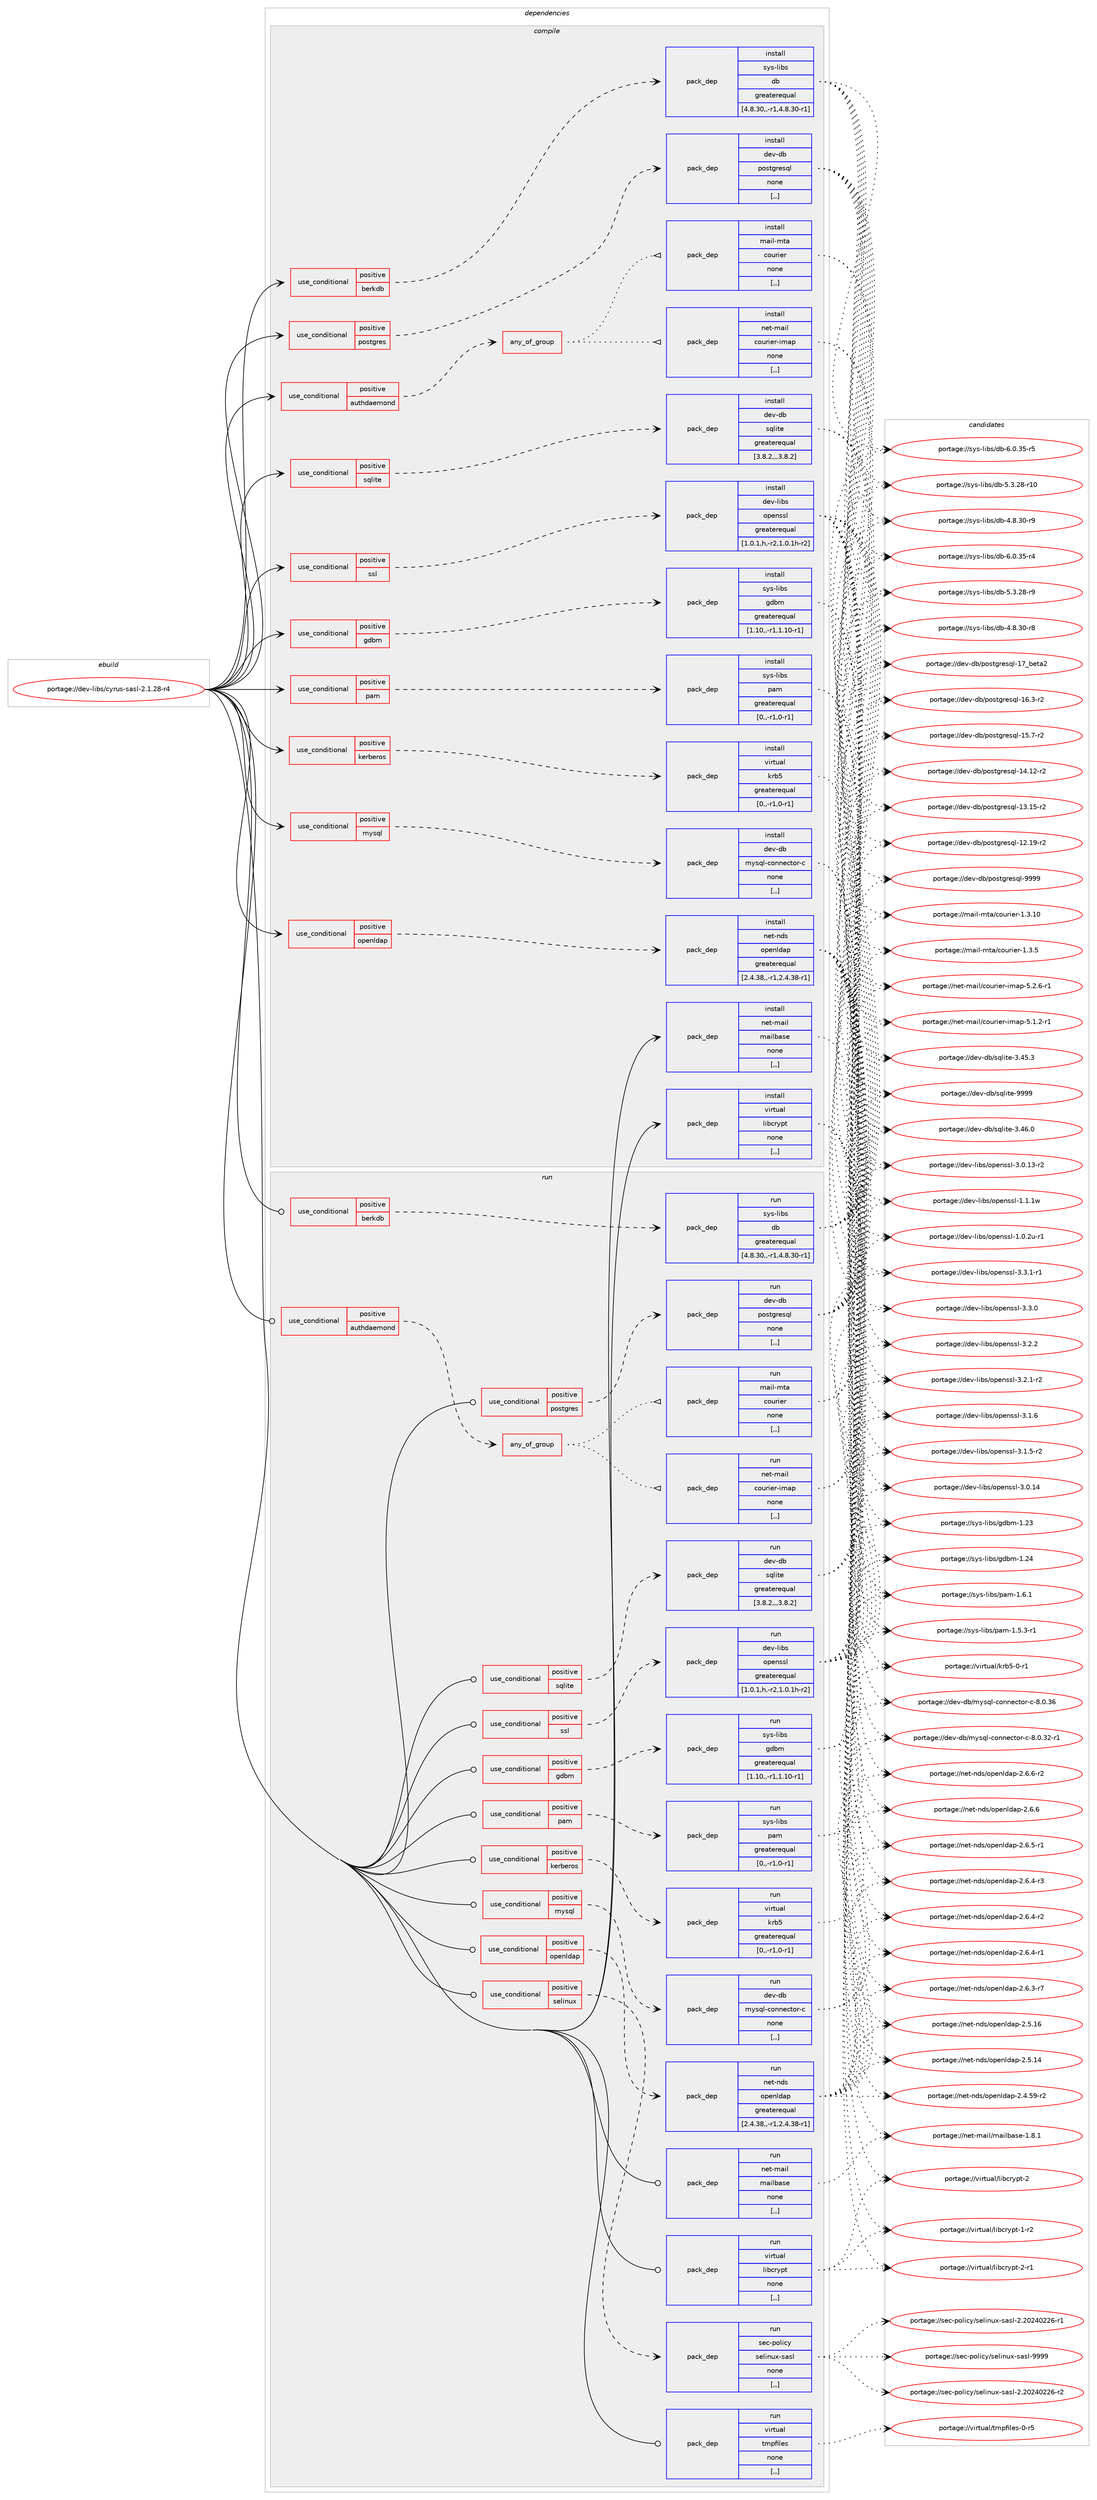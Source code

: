 digraph prolog {

# *************
# Graph options
# *************

newrank=true;
concentrate=true;
compound=true;
graph [rankdir=LR,fontname=Helvetica,fontsize=10,ranksep=1.5];#, ranksep=2.5, nodesep=0.2];
edge  [arrowhead=vee];
node  [fontname=Helvetica,fontsize=10];

# **********
# The ebuild
# **********

subgraph cluster_leftcol {
color=gray;
label=<<i>ebuild</i>>;
id [label="portage://dev-libs/cyrus-sasl-2.1.28-r4", color=red, width=4, href="../dev-libs/cyrus-sasl-2.1.28-r4.svg"];
}

# ****************
# The dependencies
# ****************

subgraph cluster_midcol {
color=gray;
label=<<i>dependencies</i>>;
subgraph cluster_compile {
fillcolor="#eeeeee";
style=filled;
label=<<i>compile</i>>;
subgraph cond26109 {
dependency107531 [label=<<TABLE BORDER="0" CELLBORDER="1" CELLSPACING="0" CELLPADDING="4"><TR><TD ROWSPAN="3" CELLPADDING="10">use_conditional</TD></TR><TR><TD>positive</TD></TR><TR><TD>authdaemond</TD></TR></TABLE>>, shape=none, color=red];
subgraph any1016 {
dependency107532 [label=<<TABLE BORDER="0" CELLBORDER="1" CELLSPACING="0" CELLPADDING="4"><TR><TD CELLPADDING="10">any_of_group</TD></TR></TABLE>>, shape=none, color=red];subgraph pack80256 {
dependency107533 [label=<<TABLE BORDER="0" CELLBORDER="1" CELLSPACING="0" CELLPADDING="4" WIDTH="220"><TR><TD ROWSPAN="6" CELLPADDING="30">pack_dep</TD></TR><TR><TD WIDTH="110">install</TD></TR><TR><TD>net-mail</TD></TR><TR><TD>courier-imap</TD></TR><TR><TD>none</TD></TR><TR><TD>[,,]</TD></TR></TABLE>>, shape=none, color=blue];
}
dependency107532:e -> dependency107533:w [weight=20,style="dotted",arrowhead="oinv"];
subgraph pack80257 {
dependency107534 [label=<<TABLE BORDER="0" CELLBORDER="1" CELLSPACING="0" CELLPADDING="4" WIDTH="220"><TR><TD ROWSPAN="6" CELLPADDING="30">pack_dep</TD></TR><TR><TD WIDTH="110">install</TD></TR><TR><TD>mail-mta</TD></TR><TR><TD>courier</TD></TR><TR><TD>none</TD></TR><TR><TD>[,,]</TD></TR></TABLE>>, shape=none, color=blue];
}
dependency107532:e -> dependency107534:w [weight=20,style="dotted",arrowhead="oinv"];
}
dependency107531:e -> dependency107532:w [weight=20,style="dashed",arrowhead="vee"];
}
id:e -> dependency107531:w [weight=20,style="solid",arrowhead="vee"];
subgraph cond26110 {
dependency107535 [label=<<TABLE BORDER="0" CELLBORDER="1" CELLSPACING="0" CELLPADDING="4"><TR><TD ROWSPAN="3" CELLPADDING="10">use_conditional</TD></TR><TR><TD>positive</TD></TR><TR><TD>berkdb</TD></TR></TABLE>>, shape=none, color=red];
subgraph pack80258 {
dependency107536 [label=<<TABLE BORDER="0" CELLBORDER="1" CELLSPACING="0" CELLPADDING="4" WIDTH="220"><TR><TD ROWSPAN="6" CELLPADDING="30">pack_dep</TD></TR><TR><TD WIDTH="110">install</TD></TR><TR><TD>sys-libs</TD></TR><TR><TD>db</TD></TR><TR><TD>greaterequal</TD></TR><TR><TD>[4.8.30,,-r1,4.8.30-r1]</TD></TR></TABLE>>, shape=none, color=blue];
}
dependency107535:e -> dependency107536:w [weight=20,style="dashed",arrowhead="vee"];
}
id:e -> dependency107535:w [weight=20,style="solid",arrowhead="vee"];
subgraph cond26111 {
dependency107537 [label=<<TABLE BORDER="0" CELLBORDER="1" CELLSPACING="0" CELLPADDING="4"><TR><TD ROWSPAN="3" CELLPADDING="10">use_conditional</TD></TR><TR><TD>positive</TD></TR><TR><TD>gdbm</TD></TR></TABLE>>, shape=none, color=red];
subgraph pack80259 {
dependency107538 [label=<<TABLE BORDER="0" CELLBORDER="1" CELLSPACING="0" CELLPADDING="4" WIDTH="220"><TR><TD ROWSPAN="6" CELLPADDING="30">pack_dep</TD></TR><TR><TD WIDTH="110">install</TD></TR><TR><TD>sys-libs</TD></TR><TR><TD>gdbm</TD></TR><TR><TD>greaterequal</TD></TR><TR><TD>[1.10,,-r1,1.10-r1]</TD></TR></TABLE>>, shape=none, color=blue];
}
dependency107537:e -> dependency107538:w [weight=20,style="dashed",arrowhead="vee"];
}
id:e -> dependency107537:w [weight=20,style="solid",arrowhead="vee"];
subgraph cond26112 {
dependency107539 [label=<<TABLE BORDER="0" CELLBORDER="1" CELLSPACING="0" CELLPADDING="4"><TR><TD ROWSPAN="3" CELLPADDING="10">use_conditional</TD></TR><TR><TD>positive</TD></TR><TR><TD>kerberos</TD></TR></TABLE>>, shape=none, color=red];
subgraph pack80260 {
dependency107540 [label=<<TABLE BORDER="0" CELLBORDER="1" CELLSPACING="0" CELLPADDING="4" WIDTH="220"><TR><TD ROWSPAN="6" CELLPADDING="30">pack_dep</TD></TR><TR><TD WIDTH="110">install</TD></TR><TR><TD>virtual</TD></TR><TR><TD>krb5</TD></TR><TR><TD>greaterequal</TD></TR><TR><TD>[0,,-r1,0-r1]</TD></TR></TABLE>>, shape=none, color=blue];
}
dependency107539:e -> dependency107540:w [weight=20,style="dashed",arrowhead="vee"];
}
id:e -> dependency107539:w [weight=20,style="solid",arrowhead="vee"];
subgraph cond26113 {
dependency107541 [label=<<TABLE BORDER="0" CELLBORDER="1" CELLSPACING="0" CELLPADDING="4"><TR><TD ROWSPAN="3" CELLPADDING="10">use_conditional</TD></TR><TR><TD>positive</TD></TR><TR><TD>mysql</TD></TR></TABLE>>, shape=none, color=red];
subgraph pack80261 {
dependency107542 [label=<<TABLE BORDER="0" CELLBORDER="1" CELLSPACING="0" CELLPADDING="4" WIDTH="220"><TR><TD ROWSPAN="6" CELLPADDING="30">pack_dep</TD></TR><TR><TD WIDTH="110">install</TD></TR><TR><TD>dev-db</TD></TR><TR><TD>mysql-connector-c</TD></TR><TR><TD>none</TD></TR><TR><TD>[,,]</TD></TR></TABLE>>, shape=none, color=blue];
}
dependency107541:e -> dependency107542:w [weight=20,style="dashed",arrowhead="vee"];
}
id:e -> dependency107541:w [weight=20,style="solid",arrowhead="vee"];
subgraph cond26114 {
dependency107543 [label=<<TABLE BORDER="0" CELLBORDER="1" CELLSPACING="0" CELLPADDING="4"><TR><TD ROWSPAN="3" CELLPADDING="10">use_conditional</TD></TR><TR><TD>positive</TD></TR><TR><TD>openldap</TD></TR></TABLE>>, shape=none, color=red];
subgraph pack80262 {
dependency107544 [label=<<TABLE BORDER="0" CELLBORDER="1" CELLSPACING="0" CELLPADDING="4" WIDTH="220"><TR><TD ROWSPAN="6" CELLPADDING="30">pack_dep</TD></TR><TR><TD WIDTH="110">install</TD></TR><TR><TD>net-nds</TD></TR><TR><TD>openldap</TD></TR><TR><TD>greaterequal</TD></TR><TR><TD>[2.4.38,,-r1,2.4.38-r1]</TD></TR></TABLE>>, shape=none, color=blue];
}
dependency107543:e -> dependency107544:w [weight=20,style="dashed",arrowhead="vee"];
}
id:e -> dependency107543:w [weight=20,style="solid",arrowhead="vee"];
subgraph cond26115 {
dependency107545 [label=<<TABLE BORDER="0" CELLBORDER="1" CELLSPACING="0" CELLPADDING="4"><TR><TD ROWSPAN="3" CELLPADDING="10">use_conditional</TD></TR><TR><TD>positive</TD></TR><TR><TD>pam</TD></TR></TABLE>>, shape=none, color=red];
subgraph pack80263 {
dependency107546 [label=<<TABLE BORDER="0" CELLBORDER="1" CELLSPACING="0" CELLPADDING="4" WIDTH="220"><TR><TD ROWSPAN="6" CELLPADDING="30">pack_dep</TD></TR><TR><TD WIDTH="110">install</TD></TR><TR><TD>sys-libs</TD></TR><TR><TD>pam</TD></TR><TR><TD>greaterequal</TD></TR><TR><TD>[0,,-r1,0-r1]</TD></TR></TABLE>>, shape=none, color=blue];
}
dependency107545:e -> dependency107546:w [weight=20,style="dashed",arrowhead="vee"];
}
id:e -> dependency107545:w [weight=20,style="solid",arrowhead="vee"];
subgraph cond26116 {
dependency107547 [label=<<TABLE BORDER="0" CELLBORDER="1" CELLSPACING="0" CELLPADDING="4"><TR><TD ROWSPAN="3" CELLPADDING="10">use_conditional</TD></TR><TR><TD>positive</TD></TR><TR><TD>postgres</TD></TR></TABLE>>, shape=none, color=red];
subgraph pack80264 {
dependency107548 [label=<<TABLE BORDER="0" CELLBORDER="1" CELLSPACING="0" CELLPADDING="4" WIDTH="220"><TR><TD ROWSPAN="6" CELLPADDING="30">pack_dep</TD></TR><TR><TD WIDTH="110">install</TD></TR><TR><TD>dev-db</TD></TR><TR><TD>postgresql</TD></TR><TR><TD>none</TD></TR><TR><TD>[,,]</TD></TR></TABLE>>, shape=none, color=blue];
}
dependency107547:e -> dependency107548:w [weight=20,style="dashed",arrowhead="vee"];
}
id:e -> dependency107547:w [weight=20,style="solid",arrowhead="vee"];
subgraph cond26117 {
dependency107549 [label=<<TABLE BORDER="0" CELLBORDER="1" CELLSPACING="0" CELLPADDING="4"><TR><TD ROWSPAN="3" CELLPADDING="10">use_conditional</TD></TR><TR><TD>positive</TD></TR><TR><TD>sqlite</TD></TR></TABLE>>, shape=none, color=red];
subgraph pack80265 {
dependency107550 [label=<<TABLE BORDER="0" CELLBORDER="1" CELLSPACING="0" CELLPADDING="4" WIDTH="220"><TR><TD ROWSPAN="6" CELLPADDING="30">pack_dep</TD></TR><TR><TD WIDTH="110">install</TD></TR><TR><TD>dev-db</TD></TR><TR><TD>sqlite</TD></TR><TR><TD>greaterequal</TD></TR><TR><TD>[3.8.2,,,3.8.2]</TD></TR></TABLE>>, shape=none, color=blue];
}
dependency107549:e -> dependency107550:w [weight=20,style="dashed",arrowhead="vee"];
}
id:e -> dependency107549:w [weight=20,style="solid",arrowhead="vee"];
subgraph cond26118 {
dependency107551 [label=<<TABLE BORDER="0" CELLBORDER="1" CELLSPACING="0" CELLPADDING="4"><TR><TD ROWSPAN="3" CELLPADDING="10">use_conditional</TD></TR><TR><TD>positive</TD></TR><TR><TD>ssl</TD></TR></TABLE>>, shape=none, color=red];
subgraph pack80266 {
dependency107552 [label=<<TABLE BORDER="0" CELLBORDER="1" CELLSPACING="0" CELLPADDING="4" WIDTH="220"><TR><TD ROWSPAN="6" CELLPADDING="30">pack_dep</TD></TR><TR><TD WIDTH="110">install</TD></TR><TR><TD>dev-libs</TD></TR><TR><TD>openssl</TD></TR><TR><TD>greaterequal</TD></TR><TR><TD>[1.0.1,h,-r2,1.0.1h-r2]</TD></TR></TABLE>>, shape=none, color=blue];
}
dependency107551:e -> dependency107552:w [weight=20,style="dashed",arrowhead="vee"];
}
id:e -> dependency107551:w [weight=20,style="solid",arrowhead="vee"];
subgraph pack80267 {
dependency107553 [label=<<TABLE BORDER="0" CELLBORDER="1" CELLSPACING="0" CELLPADDING="4" WIDTH="220"><TR><TD ROWSPAN="6" CELLPADDING="30">pack_dep</TD></TR><TR><TD WIDTH="110">install</TD></TR><TR><TD>net-mail</TD></TR><TR><TD>mailbase</TD></TR><TR><TD>none</TD></TR><TR><TD>[,,]</TD></TR></TABLE>>, shape=none, color=blue];
}
id:e -> dependency107553:w [weight=20,style="solid",arrowhead="vee"];
subgraph pack80268 {
dependency107554 [label=<<TABLE BORDER="0" CELLBORDER="1" CELLSPACING="0" CELLPADDING="4" WIDTH="220"><TR><TD ROWSPAN="6" CELLPADDING="30">pack_dep</TD></TR><TR><TD WIDTH="110">install</TD></TR><TR><TD>virtual</TD></TR><TR><TD>libcrypt</TD></TR><TR><TD>none</TD></TR><TR><TD>[,,]</TD></TR></TABLE>>, shape=none, color=blue];
}
id:e -> dependency107554:w [weight=20,style="solid",arrowhead="vee"];
}
subgraph cluster_compileandrun {
fillcolor="#eeeeee";
style=filled;
label=<<i>compile and run</i>>;
}
subgraph cluster_run {
fillcolor="#eeeeee";
style=filled;
label=<<i>run</i>>;
subgraph cond26119 {
dependency107555 [label=<<TABLE BORDER="0" CELLBORDER="1" CELLSPACING="0" CELLPADDING="4"><TR><TD ROWSPAN="3" CELLPADDING="10">use_conditional</TD></TR><TR><TD>positive</TD></TR><TR><TD>authdaemond</TD></TR></TABLE>>, shape=none, color=red];
subgraph any1017 {
dependency107556 [label=<<TABLE BORDER="0" CELLBORDER="1" CELLSPACING="0" CELLPADDING="4"><TR><TD CELLPADDING="10">any_of_group</TD></TR></TABLE>>, shape=none, color=red];subgraph pack80269 {
dependency107557 [label=<<TABLE BORDER="0" CELLBORDER="1" CELLSPACING="0" CELLPADDING="4" WIDTH="220"><TR><TD ROWSPAN="6" CELLPADDING="30">pack_dep</TD></TR><TR><TD WIDTH="110">run</TD></TR><TR><TD>net-mail</TD></TR><TR><TD>courier-imap</TD></TR><TR><TD>none</TD></TR><TR><TD>[,,]</TD></TR></TABLE>>, shape=none, color=blue];
}
dependency107556:e -> dependency107557:w [weight=20,style="dotted",arrowhead="oinv"];
subgraph pack80270 {
dependency107558 [label=<<TABLE BORDER="0" CELLBORDER="1" CELLSPACING="0" CELLPADDING="4" WIDTH="220"><TR><TD ROWSPAN="6" CELLPADDING="30">pack_dep</TD></TR><TR><TD WIDTH="110">run</TD></TR><TR><TD>mail-mta</TD></TR><TR><TD>courier</TD></TR><TR><TD>none</TD></TR><TR><TD>[,,]</TD></TR></TABLE>>, shape=none, color=blue];
}
dependency107556:e -> dependency107558:w [weight=20,style="dotted",arrowhead="oinv"];
}
dependency107555:e -> dependency107556:w [weight=20,style="dashed",arrowhead="vee"];
}
id:e -> dependency107555:w [weight=20,style="solid",arrowhead="odot"];
subgraph cond26120 {
dependency107559 [label=<<TABLE BORDER="0" CELLBORDER="1" CELLSPACING="0" CELLPADDING="4"><TR><TD ROWSPAN="3" CELLPADDING="10">use_conditional</TD></TR><TR><TD>positive</TD></TR><TR><TD>berkdb</TD></TR></TABLE>>, shape=none, color=red];
subgraph pack80271 {
dependency107560 [label=<<TABLE BORDER="0" CELLBORDER="1" CELLSPACING="0" CELLPADDING="4" WIDTH="220"><TR><TD ROWSPAN="6" CELLPADDING="30">pack_dep</TD></TR><TR><TD WIDTH="110">run</TD></TR><TR><TD>sys-libs</TD></TR><TR><TD>db</TD></TR><TR><TD>greaterequal</TD></TR><TR><TD>[4.8.30,,-r1,4.8.30-r1]</TD></TR></TABLE>>, shape=none, color=blue];
}
dependency107559:e -> dependency107560:w [weight=20,style="dashed",arrowhead="vee"];
}
id:e -> dependency107559:w [weight=20,style="solid",arrowhead="odot"];
subgraph cond26121 {
dependency107561 [label=<<TABLE BORDER="0" CELLBORDER="1" CELLSPACING="0" CELLPADDING="4"><TR><TD ROWSPAN="3" CELLPADDING="10">use_conditional</TD></TR><TR><TD>positive</TD></TR><TR><TD>gdbm</TD></TR></TABLE>>, shape=none, color=red];
subgraph pack80272 {
dependency107562 [label=<<TABLE BORDER="0" CELLBORDER="1" CELLSPACING="0" CELLPADDING="4" WIDTH="220"><TR><TD ROWSPAN="6" CELLPADDING="30">pack_dep</TD></TR><TR><TD WIDTH="110">run</TD></TR><TR><TD>sys-libs</TD></TR><TR><TD>gdbm</TD></TR><TR><TD>greaterequal</TD></TR><TR><TD>[1.10,,-r1,1.10-r1]</TD></TR></TABLE>>, shape=none, color=blue];
}
dependency107561:e -> dependency107562:w [weight=20,style="dashed",arrowhead="vee"];
}
id:e -> dependency107561:w [weight=20,style="solid",arrowhead="odot"];
subgraph cond26122 {
dependency107563 [label=<<TABLE BORDER="0" CELLBORDER="1" CELLSPACING="0" CELLPADDING="4"><TR><TD ROWSPAN="3" CELLPADDING="10">use_conditional</TD></TR><TR><TD>positive</TD></TR><TR><TD>kerberos</TD></TR></TABLE>>, shape=none, color=red];
subgraph pack80273 {
dependency107564 [label=<<TABLE BORDER="0" CELLBORDER="1" CELLSPACING="0" CELLPADDING="4" WIDTH="220"><TR><TD ROWSPAN="6" CELLPADDING="30">pack_dep</TD></TR><TR><TD WIDTH="110">run</TD></TR><TR><TD>virtual</TD></TR><TR><TD>krb5</TD></TR><TR><TD>greaterequal</TD></TR><TR><TD>[0,,-r1,0-r1]</TD></TR></TABLE>>, shape=none, color=blue];
}
dependency107563:e -> dependency107564:w [weight=20,style="dashed",arrowhead="vee"];
}
id:e -> dependency107563:w [weight=20,style="solid",arrowhead="odot"];
subgraph cond26123 {
dependency107565 [label=<<TABLE BORDER="0" CELLBORDER="1" CELLSPACING="0" CELLPADDING="4"><TR><TD ROWSPAN="3" CELLPADDING="10">use_conditional</TD></TR><TR><TD>positive</TD></TR><TR><TD>mysql</TD></TR></TABLE>>, shape=none, color=red];
subgraph pack80274 {
dependency107566 [label=<<TABLE BORDER="0" CELLBORDER="1" CELLSPACING="0" CELLPADDING="4" WIDTH="220"><TR><TD ROWSPAN="6" CELLPADDING="30">pack_dep</TD></TR><TR><TD WIDTH="110">run</TD></TR><TR><TD>dev-db</TD></TR><TR><TD>mysql-connector-c</TD></TR><TR><TD>none</TD></TR><TR><TD>[,,]</TD></TR></TABLE>>, shape=none, color=blue];
}
dependency107565:e -> dependency107566:w [weight=20,style="dashed",arrowhead="vee"];
}
id:e -> dependency107565:w [weight=20,style="solid",arrowhead="odot"];
subgraph cond26124 {
dependency107567 [label=<<TABLE BORDER="0" CELLBORDER="1" CELLSPACING="0" CELLPADDING="4"><TR><TD ROWSPAN="3" CELLPADDING="10">use_conditional</TD></TR><TR><TD>positive</TD></TR><TR><TD>openldap</TD></TR></TABLE>>, shape=none, color=red];
subgraph pack80275 {
dependency107568 [label=<<TABLE BORDER="0" CELLBORDER="1" CELLSPACING="0" CELLPADDING="4" WIDTH="220"><TR><TD ROWSPAN="6" CELLPADDING="30">pack_dep</TD></TR><TR><TD WIDTH="110">run</TD></TR><TR><TD>net-nds</TD></TR><TR><TD>openldap</TD></TR><TR><TD>greaterequal</TD></TR><TR><TD>[2.4.38,,-r1,2.4.38-r1]</TD></TR></TABLE>>, shape=none, color=blue];
}
dependency107567:e -> dependency107568:w [weight=20,style="dashed",arrowhead="vee"];
}
id:e -> dependency107567:w [weight=20,style="solid",arrowhead="odot"];
subgraph cond26125 {
dependency107569 [label=<<TABLE BORDER="0" CELLBORDER="1" CELLSPACING="0" CELLPADDING="4"><TR><TD ROWSPAN="3" CELLPADDING="10">use_conditional</TD></TR><TR><TD>positive</TD></TR><TR><TD>pam</TD></TR></TABLE>>, shape=none, color=red];
subgraph pack80276 {
dependency107570 [label=<<TABLE BORDER="0" CELLBORDER="1" CELLSPACING="0" CELLPADDING="4" WIDTH="220"><TR><TD ROWSPAN="6" CELLPADDING="30">pack_dep</TD></TR><TR><TD WIDTH="110">run</TD></TR><TR><TD>sys-libs</TD></TR><TR><TD>pam</TD></TR><TR><TD>greaterequal</TD></TR><TR><TD>[0,,-r1,0-r1]</TD></TR></TABLE>>, shape=none, color=blue];
}
dependency107569:e -> dependency107570:w [weight=20,style="dashed",arrowhead="vee"];
}
id:e -> dependency107569:w [weight=20,style="solid",arrowhead="odot"];
subgraph cond26126 {
dependency107571 [label=<<TABLE BORDER="0" CELLBORDER="1" CELLSPACING="0" CELLPADDING="4"><TR><TD ROWSPAN="3" CELLPADDING="10">use_conditional</TD></TR><TR><TD>positive</TD></TR><TR><TD>postgres</TD></TR></TABLE>>, shape=none, color=red];
subgraph pack80277 {
dependency107572 [label=<<TABLE BORDER="0" CELLBORDER="1" CELLSPACING="0" CELLPADDING="4" WIDTH="220"><TR><TD ROWSPAN="6" CELLPADDING="30">pack_dep</TD></TR><TR><TD WIDTH="110">run</TD></TR><TR><TD>dev-db</TD></TR><TR><TD>postgresql</TD></TR><TR><TD>none</TD></TR><TR><TD>[,,]</TD></TR></TABLE>>, shape=none, color=blue];
}
dependency107571:e -> dependency107572:w [weight=20,style="dashed",arrowhead="vee"];
}
id:e -> dependency107571:w [weight=20,style="solid",arrowhead="odot"];
subgraph cond26127 {
dependency107573 [label=<<TABLE BORDER="0" CELLBORDER="1" CELLSPACING="0" CELLPADDING="4"><TR><TD ROWSPAN="3" CELLPADDING="10">use_conditional</TD></TR><TR><TD>positive</TD></TR><TR><TD>selinux</TD></TR></TABLE>>, shape=none, color=red];
subgraph pack80278 {
dependency107574 [label=<<TABLE BORDER="0" CELLBORDER="1" CELLSPACING="0" CELLPADDING="4" WIDTH="220"><TR><TD ROWSPAN="6" CELLPADDING="30">pack_dep</TD></TR><TR><TD WIDTH="110">run</TD></TR><TR><TD>sec-policy</TD></TR><TR><TD>selinux-sasl</TD></TR><TR><TD>none</TD></TR><TR><TD>[,,]</TD></TR></TABLE>>, shape=none, color=blue];
}
dependency107573:e -> dependency107574:w [weight=20,style="dashed",arrowhead="vee"];
}
id:e -> dependency107573:w [weight=20,style="solid",arrowhead="odot"];
subgraph cond26128 {
dependency107575 [label=<<TABLE BORDER="0" CELLBORDER="1" CELLSPACING="0" CELLPADDING="4"><TR><TD ROWSPAN="3" CELLPADDING="10">use_conditional</TD></TR><TR><TD>positive</TD></TR><TR><TD>sqlite</TD></TR></TABLE>>, shape=none, color=red];
subgraph pack80279 {
dependency107576 [label=<<TABLE BORDER="0" CELLBORDER="1" CELLSPACING="0" CELLPADDING="4" WIDTH="220"><TR><TD ROWSPAN="6" CELLPADDING="30">pack_dep</TD></TR><TR><TD WIDTH="110">run</TD></TR><TR><TD>dev-db</TD></TR><TR><TD>sqlite</TD></TR><TR><TD>greaterequal</TD></TR><TR><TD>[3.8.2,,,3.8.2]</TD></TR></TABLE>>, shape=none, color=blue];
}
dependency107575:e -> dependency107576:w [weight=20,style="dashed",arrowhead="vee"];
}
id:e -> dependency107575:w [weight=20,style="solid",arrowhead="odot"];
subgraph cond26129 {
dependency107577 [label=<<TABLE BORDER="0" CELLBORDER="1" CELLSPACING="0" CELLPADDING="4"><TR><TD ROWSPAN="3" CELLPADDING="10">use_conditional</TD></TR><TR><TD>positive</TD></TR><TR><TD>ssl</TD></TR></TABLE>>, shape=none, color=red];
subgraph pack80280 {
dependency107578 [label=<<TABLE BORDER="0" CELLBORDER="1" CELLSPACING="0" CELLPADDING="4" WIDTH="220"><TR><TD ROWSPAN="6" CELLPADDING="30">pack_dep</TD></TR><TR><TD WIDTH="110">run</TD></TR><TR><TD>dev-libs</TD></TR><TR><TD>openssl</TD></TR><TR><TD>greaterequal</TD></TR><TR><TD>[1.0.1,h,-r2,1.0.1h-r2]</TD></TR></TABLE>>, shape=none, color=blue];
}
dependency107577:e -> dependency107578:w [weight=20,style="dashed",arrowhead="vee"];
}
id:e -> dependency107577:w [weight=20,style="solid",arrowhead="odot"];
subgraph pack80281 {
dependency107579 [label=<<TABLE BORDER="0" CELLBORDER="1" CELLSPACING="0" CELLPADDING="4" WIDTH="220"><TR><TD ROWSPAN="6" CELLPADDING="30">pack_dep</TD></TR><TR><TD WIDTH="110">run</TD></TR><TR><TD>net-mail</TD></TR><TR><TD>mailbase</TD></TR><TR><TD>none</TD></TR><TR><TD>[,,]</TD></TR></TABLE>>, shape=none, color=blue];
}
id:e -> dependency107579:w [weight=20,style="solid",arrowhead="odot"];
subgraph pack80282 {
dependency107580 [label=<<TABLE BORDER="0" CELLBORDER="1" CELLSPACING="0" CELLPADDING="4" WIDTH="220"><TR><TD ROWSPAN="6" CELLPADDING="30">pack_dep</TD></TR><TR><TD WIDTH="110">run</TD></TR><TR><TD>virtual</TD></TR><TR><TD>libcrypt</TD></TR><TR><TD>none</TD></TR><TR><TD>[,,]</TD></TR></TABLE>>, shape=none, color=blue];
}
id:e -> dependency107580:w [weight=20,style="solid",arrowhead="odot"];
subgraph pack80283 {
dependency107581 [label=<<TABLE BORDER="0" CELLBORDER="1" CELLSPACING="0" CELLPADDING="4" WIDTH="220"><TR><TD ROWSPAN="6" CELLPADDING="30">pack_dep</TD></TR><TR><TD WIDTH="110">run</TD></TR><TR><TD>virtual</TD></TR><TR><TD>tmpfiles</TD></TR><TR><TD>none</TD></TR><TR><TD>[,,]</TD></TR></TABLE>>, shape=none, color=blue];
}
id:e -> dependency107581:w [weight=20,style="solid",arrowhead="odot"];
}
}

# **************
# The candidates
# **************

subgraph cluster_choices {
rank=same;
color=gray;
label=<<i>candidates</i>>;

subgraph choice80256 {
color=black;
nodesep=1;
choice1101011164510997105108479911111711410510111445105109971124553465046544511449 [label="portage://net-mail/courier-imap-5.2.6-r1", color=red, width=4,href="../net-mail/courier-imap-5.2.6-r1.svg"];
choice1101011164510997105108479911111711410510111445105109971124553464946504511449 [label="portage://net-mail/courier-imap-5.1.2-r1", color=red, width=4,href="../net-mail/courier-imap-5.1.2-r1.svg"];
dependency107533:e -> choice1101011164510997105108479911111711410510111445105109971124553465046544511449:w [style=dotted,weight="100"];
dependency107533:e -> choice1101011164510997105108479911111711410510111445105109971124553464946504511449:w [style=dotted,weight="100"];
}
subgraph choice80257 {
color=black;
nodesep=1;
choice109971051084510911697479911111711410510111445494651464948 [label="portage://mail-mta/courier-1.3.10", color=red, width=4,href="../mail-mta/courier-1.3.10.svg"];
choice1099710510845109116974799111117114105101114454946514653 [label="portage://mail-mta/courier-1.3.5", color=red, width=4,href="../mail-mta/courier-1.3.5.svg"];
dependency107534:e -> choice109971051084510911697479911111711410510111445494651464948:w [style=dotted,weight="100"];
dependency107534:e -> choice1099710510845109116974799111117114105101114454946514653:w [style=dotted,weight="100"];
}
subgraph choice80258 {
color=black;
nodesep=1;
choice11512111545108105981154710098455446484651534511453 [label="portage://sys-libs/db-6.0.35-r5", color=red, width=4,href="../sys-libs/db-6.0.35-r5.svg"];
choice11512111545108105981154710098455446484651534511452 [label="portage://sys-libs/db-6.0.35-r4", color=red, width=4,href="../sys-libs/db-6.0.35-r4.svg"];
choice11512111545108105981154710098455346514650564511457 [label="portage://sys-libs/db-5.3.28-r9", color=red, width=4,href="../sys-libs/db-5.3.28-r9.svg"];
choice1151211154510810598115471009845534651465056451144948 [label="portage://sys-libs/db-5.3.28-r10", color=red, width=4,href="../sys-libs/db-5.3.28-r10.svg"];
choice11512111545108105981154710098455246564651484511457 [label="portage://sys-libs/db-4.8.30-r9", color=red, width=4,href="../sys-libs/db-4.8.30-r9.svg"];
choice11512111545108105981154710098455246564651484511456 [label="portage://sys-libs/db-4.8.30-r8", color=red, width=4,href="../sys-libs/db-4.8.30-r8.svg"];
dependency107536:e -> choice11512111545108105981154710098455446484651534511453:w [style=dotted,weight="100"];
dependency107536:e -> choice11512111545108105981154710098455446484651534511452:w [style=dotted,weight="100"];
dependency107536:e -> choice11512111545108105981154710098455346514650564511457:w [style=dotted,weight="100"];
dependency107536:e -> choice1151211154510810598115471009845534651465056451144948:w [style=dotted,weight="100"];
dependency107536:e -> choice11512111545108105981154710098455246564651484511457:w [style=dotted,weight="100"];
dependency107536:e -> choice11512111545108105981154710098455246564651484511456:w [style=dotted,weight="100"];
}
subgraph choice80259 {
color=black;
nodesep=1;
choice115121115451081059811547103100981094549465052 [label="portage://sys-libs/gdbm-1.24", color=red, width=4,href="../sys-libs/gdbm-1.24.svg"];
choice115121115451081059811547103100981094549465051 [label="portage://sys-libs/gdbm-1.23", color=red, width=4,href="../sys-libs/gdbm-1.23.svg"];
dependency107538:e -> choice115121115451081059811547103100981094549465052:w [style=dotted,weight="100"];
dependency107538:e -> choice115121115451081059811547103100981094549465051:w [style=dotted,weight="100"];
}
subgraph choice80260 {
color=black;
nodesep=1;
choice1181051141161179710847107114985345484511449 [label="portage://virtual/krb5-0-r1", color=red, width=4,href="../virtual/krb5-0-r1.svg"];
dependency107540:e -> choice1181051141161179710847107114985345484511449:w [style=dotted,weight="100"];
}
subgraph choice80261 {
color=black;
nodesep=1;
choice100101118451009847109121115113108459911111011010199116111114459945564648465154 [label="portage://dev-db/mysql-connector-c-8.0.36", color=red, width=4,href="../dev-db/mysql-connector-c-8.0.36.svg"];
choice1001011184510098471091211151131084599111110110101991161111144599455646484651504511449 [label="portage://dev-db/mysql-connector-c-8.0.32-r1", color=red, width=4,href="../dev-db/mysql-connector-c-8.0.32-r1.svg"];
dependency107542:e -> choice100101118451009847109121115113108459911111011010199116111114459945564648465154:w [style=dotted,weight="100"];
dependency107542:e -> choice1001011184510098471091211151131084599111110110101991161111144599455646484651504511449:w [style=dotted,weight="100"];
}
subgraph choice80262 {
color=black;
nodesep=1;
choice1101011164511010011547111112101110108100971124550465446544511450 [label="portage://net-nds/openldap-2.6.6-r2", color=red, width=4,href="../net-nds/openldap-2.6.6-r2.svg"];
choice110101116451101001154711111210111010810097112455046544654 [label="portage://net-nds/openldap-2.6.6", color=red, width=4,href="../net-nds/openldap-2.6.6.svg"];
choice1101011164511010011547111112101110108100971124550465446534511449 [label="portage://net-nds/openldap-2.6.5-r1", color=red, width=4,href="../net-nds/openldap-2.6.5-r1.svg"];
choice1101011164511010011547111112101110108100971124550465446524511451 [label="portage://net-nds/openldap-2.6.4-r3", color=red, width=4,href="../net-nds/openldap-2.6.4-r3.svg"];
choice1101011164511010011547111112101110108100971124550465446524511450 [label="portage://net-nds/openldap-2.6.4-r2", color=red, width=4,href="../net-nds/openldap-2.6.4-r2.svg"];
choice1101011164511010011547111112101110108100971124550465446524511449 [label="portage://net-nds/openldap-2.6.4-r1", color=red, width=4,href="../net-nds/openldap-2.6.4-r1.svg"];
choice1101011164511010011547111112101110108100971124550465446514511455 [label="portage://net-nds/openldap-2.6.3-r7", color=red, width=4,href="../net-nds/openldap-2.6.3-r7.svg"];
choice11010111645110100115471111121011101081009711245504653464954 [label="portage://net-nds/openldap-2.5.16", color=red, width=4,href="../net-nds/openldap-2.5.16.svg"];
choice11010111645110100115471111121011101081009711245504653464952 [label="portage://net-nds/openldap-2.5.14", color=red, width=4,href="../net-nds/openldap-2.5.14.svg"];
choice110101116451101001154711111210111010810097112455046524653574511450 [label="portage://net-nds/openldap-2.4.59-r2", color=red, width=4,href="../net-nds/openldap-2.4.59-r2.svg"];
dependency107544:e -> choice1101011164511010011547111112101110108100971124550465446544511450:w [style=dotted,weight="100"];
dependency107544:e -> choice110101116451101001154711111210111010810097112455046544654:w [style=dotted,weight="100"];
dependency107544:e -> choice1101011164511010011547111112101110108100971124550465446534511449:w [style=dotted,weight="100"];
dependency107544:e -> choice1101011164511010011547111112101110108100971124550465446524511451:w [style=dotted,weight="100"];
dependency107544:e -> choice1101011164511010011547111112101110108100971124550465446524511450:w [style=dotted,weight="100"];
dependency107544:e -> choice1101011164511010011547111112101110108100971124550465446524511449:w [style=dotted,weight="100"];
dependency107544:e -> choice1101011164511010011547111112101110108100971124550465446514511455:w [style=dotted,weight="100"];
dependency107544:e -> choice11010111645110100115471111121011101081009711245504653464954:w [style=dotted,weight="100"];
dependency107544:e -> choice11010111645110100115471111121011101081009711245504653464952:w [style=dotted,weight="100"];
dependency107544:e -> choice110101116451101001154711111210111010810097112455046524653574511450:w [style=dotted,weight="100"];
}
subgraph choice80263 {
color=black;
nodesep=1;
choice11512111545108105981154711297109454946544649 [label="portage://sys-libs/pam-1.6.1", color=red, width=4,href="../sys-libs/pam-1.6.1.svg"];
choice115121115451081059811547112971094549465346514511449 [label="portage://sys-libs/pam-1.5.3-r1", color=red, width=4,href="../sys-libs/pam-1.5.3-r1.svg"];
dependency107546:e -> choice11512111545108105981154711297109454946544649:w [style=dotted,weight="100"];
dependency107546:e -> choice115121115451081059811547112971094549465346514511449:w [style=dotted,weight="100"];
}
subgraph choice80264 {
color=black;
nodesep=1;
choice1001011184510098471121111151161031141011151131084557575757 [label="portage://dev-db/postgresql-9999", color=red, width=4,href="../dev-db/postgresql-9999.svg"];
choice10010111845100984711211111511610311410111511310845495595981011169750 [label="portage://dev-db/postgresql-17_beta2", color=red, width=4,href="../dev-db/postgresql-17_beta2.svg"];
choice10010111845100984711211111511610311410111511310845495446514511450 [label="portage://dev-db/postgresql-16.3-r2", color=red, width=4,href="../dev-db/postgresql-16.3-r2.svg"];
choice10010111845100984711211111511610311410111511310845495346554511450 [label="portage://dev-db/postgresql-15.7-r2", color=red, width=4,href="../dev-db/postgresql-15.7-r2.svg"];
choice1001011184510098471121111151161031141011151131084549524649504511450 [label="portage://dev-db/postgresql-14.12-r2", color=red, width=4,href="../dev-db/postgresql-14.12-r2.svg"];
choice1001011184510098471121111151161031141011151131084549514649534511450 [label="portage://dev-db/postgresql-13.15-r2", color=red, width=4,href="../dev-db/postgresql-13.15-r2.svg"];
choice1001011184510098471121111151161031141011151131084549504649574511450 [label="portage://dev-db/postgresql-12.19-r2", color=red, width=4,href="../dev-db/postgresql-12.19-r2.svg"];
dependency107548:e -> choice1001011184510098471121111151161031141011151131084557575757:w [style=dotted,weight="100"];
dependency107548:e -> choice10010111845100984711211111511610311410111511310845495595981011169750:w [style=dotted,weight="100"];
dependency107548:e -> choice10010111845100984711211111511610311410111511310845495446514511450:w [style=dotted,weight="100"];
dependency107548:e -> choice10010111845100984711211111511610311410111511310845495346554511450:w [style=dotted,weight="100"];
dependency107548:e -> choice1001011184510098471121111151161031141011151131084549524649504511450:w [style=dotted,weight="100"];
dependency107548:e -> choice1001011184510098471121111151161031141011151131084549514649534511450:w [style=dotted,weight="100"];
dependency107548:e -> choice1001011184510098471121111151161031141011151131084549504649574511450:w [style=dotted,weight="100"];
}
subgraph choice80265 {
color=black;
nodesep=1;
choice1001011184510098471151131081051161014557575757 [label="portage://dev-db/sqlite-9999", color=red, width=4,href="../dev-db/sqlite-9999.svg"];
choice10010111845100984711511310810511610145514652544648 [label="portage://dev-db/sqlite-3.46.0", color=red, width=4,href="../dev-db/sqlite-3.46.0.svg"];
choice10010111845100984711511310810511610145514652534651 [label="portage://dev-db/sqlite-3.45.3", color=red, width=4,href="../dev-db/sqlite-3.45.3.svg"];
dependency107550:e -> choice1001011184510098471151131081051161014557575757:w [style=dotted,weight="100"];
dependency107550:e -> choice10010111845100984711511310810511610145514652544648:w [style=dotted,weight="100"];
dependency107550:e -> choice10010111845100984711511310810511610145514652534651:w [style=dotted,weight="100"];
}
subgraph choice80266 {
color=black;
nodesep=1;
choice1001011184510810598115471111121011101151151084551465146494511449 [label="portage://dev-libs/openssl-3.3.1-r1", color=red, width=4,href="../dev-libs/openssl-3.3.1-r1.svg"];
choice100101118451081059811547111112101110115115108455146514648 [label="portage://dev-libs/openssl-3.3.0", color=red, width=4,href="../dev-libs/openssl-3.3.0.svg"];
choice100101118451081059811547111112101110115115108455146504650 [label="portage://dev-libs/openssl-3.2.2", color=red, width=4,href="../dev-libs/openssl-3.2.2.svg"];
choice1001011184510810598115471111121011101151151084551465046494511450 [label="portage://dev-libs/openssl-3.2.1-r2", color=red, width=4,href="../dev-libs/openssl-3.2.1-r2.svg"];
choice100101118451081059811547111112101110115115108455146494654 [label="portage://dev-libs/openssl-3.1.6", color=red, width=4,href="../dev-libs/openssl-3.1.6.svg"];
choice1001011184510810598115471111121011101151151084551464946534511450 [label="portage://dev-libs/openssl-3.1.5-r2", color=red, width=4,href="../dev-libs/openssl-3.1.5-r2.svg"];
choice10010111845108105981154711111210111011511510845514648464952 [label="portage://dev-libs/openssl-3.0.14", color=red, width=4,href="../dev-libs/openssl-3.0.14.svg"];
choice100101118451081059811547111112101110115115108455146484649514511450 [label="portage://dev-libs/openssl-3.0.13-r2", color=red, width=4,href="../dev-libs/openssl-3.0.13-r2.svg"];
choice100101118451081059811547111112101110115115108454946494649119 [label="portage://dev-libs/openssl-1.1.1w", color=red, width=4,href="../dev-libs/openssl-1.1.1w.svg"];
choice1001011184510810598115471111121011101151151084549464846501174511449 [label="portage://dev-libs/openssl-1.0.2u-r1", color=red, width=4,href="../dev-libs/openssl-1.0.2u-r1.svg"];
dependency107552:e -> choice1001011184510810598115471111121011101151151084551465146494511449:w [style=dotted,weight="100"];
dependency107552:e -> choice100101118451081059811547111112101110115115108455146514648:w [style=dotted,weight="100"];
dependency107552:e -> choice100101118451081059811547111112101110115115108455146504650:w [style=dotted,weight="100"];
dependency107552:e -> choice1001011184510810598115471111121011101151151084551465046494511450:w [style=dotted,weight="100"];
dependency107552:e -> choice100101118451081059811547111112101110115115108455146494654:w [style=dotted,weight="100"];
dependency107552:e -> choice1001011184510810598115471111121011101151151084551464946534511450:w [style=dotted,weight="100"];
dependency107552:e -> choice10010111845108105981154711111210111011511510845514648464952:w [style=dotted,weight="100"];
dependency107552:e -> choice100101118451081059811547111112101110115115108455146484649514511450:w [style=dotted,weight="100"];
dependency107552:e -> choice100101118451081059811547111112101110115115108454946494649119:w [style=dotted,weight="100"];
dependency107552:e -> choice1001011184510810598115471111121011101151151084549464846501174511449:w [style=dotted,weight="100"];
}
subgraph choice80267 {
color=black;
nodesep=1;
choice110101116451099710510847109971051089897115101454946564649 [label="portage://net-mail/mailbase-1.8.1", color=red, width=4,href="../net-mail/mailbase-1.8.1.svg"];
dependency107553:e -> choice110101116451099710510847109971051089897115101454946564649:w [style=dotted,weight="100"];
}
subgraph choice80268 {
color=black;
nodesep=1;
choice1181051141161179710847108105989911412111211645504511449 [label="portage://virtual/libcrypt-2-r1", color=red, width=4,href="../virtual/libcrypt-2-r1.svg"];
choice118105114116117971084710810598991141211121164550 [label="portage://virtual/libcrypt-2", color=red, width=4,href="../virtual/libcrypt-2.svg"];
choice1181051141161179710847108105989911412111211645494511450 [label="portage://virtual/libcrypt-1-r2", color=red, width=4,href="../virtual/libcrypt-1-r2.svg"];
dependency107554:e -> choice1181051141161179710847108105989911412111211645504511449:w [style=dotted,weight="100"];
dependency107554:e -> choice118105114116117971084710810598991141211121164550:w [style=dotted,weight="100"];
dependency107554:e -> choice1181051141161179710847108105989911412111211645494511450:w [style=dotted,weight="100"];
}
subgraph choice80269 {
color=black;
nodesep=1;
choice1101011164510997105108479911111711410510111445105109971124553465046544511449 [label="portage://net-mail/courier-imap-5.2.6-r1", color=red, width=4,href="../net-mail/courier-imap-5.2.6-r1.svg"];
choice1101011164510997105108479911111711410510111445105109971124553464946504511449 [label="portage://net-mail/courier-imap-5.1.2-r1", color=red, width=4,href="../net-mail/courier-imap-5.1.2-r1.svg"];
dependency107557:e -> choice1101011164510997105108479911111711410510111445105109971124553465046544511449:w [style=dotted,weight="100"];
dependency107557:e -> choice1101011164510997105108479911111711410510111445105109971124553464946504511449:w [style=dotted,weight="100"];
}
subgraph choice80270 {
color=black;
nodesep=1;
choice109971051084510911697479911111711410510111445494651464948 [label="portage://mail-mta/courier-1.3.10", color=red, width=4,href="../mail-mta/courier-1.3.10.svg"];
choice1099710510845109116974799111117114105101114454946514653 [label="portage://mail-mta/courier-1.3.5", color=red, width=4,href="../mail-mta/courier-1.3.5.svg"];
dependency107558:e -> choice109971051084510911697479911111711410510111445494651464948:w [style=dotted,weight="100"];
dependency107558:e -> choice1099710510845109116974799111117114105101114454946514653:w [style=dotted,weight="100"];
}
subgraph choice80271 {
color=black;
nodesep=1;
choice11512111545108105981154710098455446484651534511453 [label="portage://sys-libs/db-6.0.35-r5", color=red, width=4,href="../sys-libs/db-6.0.35-r5.svg"];
choice11512111545108105981154710098455446484651534511452 [label="portage://sys-libs/db-6.0.35-r4", color=red, width=4,href="../sys-libs/db-6.0.35-r4.svg"];
choice11512111545108105981154710098455346514650564511457 [label="portage://sys-libs/db-5.3.28-r9", color=red, width=4,href="../sys-libs/db-5.3.28-r9.svg"];
choice1151211154510810598115471009845534651465056451144948 [label="portage://sys-libs/db-5.3.28-r10", color=red, width=4,href="../sys-libs/db-5.3.28-r10.svg"];
choice11512111545108105981154710098455246564651484511457 [label="portage://sys-libs/db-4.8.30-r9", color=red, width=4,href="../sys-libs/db-4.8.30-r9.svg"];
choice11512111545108105981154710098455246564651484511456 [label="portage://sys-libs/db-4.8.30-r8", color=red, width=4,href="../sys-libs/db-4.8.30-r8.svg"];
dependency107560:e -> choice11512111545108105981154710098455446484651534511453:w [style=dotted,weight="100"];
dependency107560:e -> choice11512111545108105981154710098455446484651534511452:w [style=dotted,weight="100"];
dependency107560:e -> choice11512111545108105981154710098455346514650564511457:w [style=dotted,weight="100"];
dependency107560:e -> choice1151211154510810598115471009845534651465056451144948:w [style=dotted,weight="100"];
dependency107560:e -> choice11512111545108105981154710098455246564651484511457:w [style=dotted,weight="100"];
dependency107560:e -> choice11512111545108105981154710098455246564651484511456:w [style=dotted,weight="100"];
}
subgraph choice80272 {
color=black;
nodesep=1;
choice115121115451081059811547103100981094549465052 [label="portage://sys-libs/gdbm-1.24", color=red, width=4,href="../sys-libs/gdbm-1.24.svg"];
choice115121115451081059811547103100981094549465051 [label="portage://sys-libs/gdbm-1.23", color=red, width=4,href="../sys-libs/gdbm-1.23.svg"];
dependency107562:e -> choice115121115451081059811547103100981094549465052:w [style=dotted,weight="100"];
dependency107562:e -> choice115121115451081059811547103100981094549465051:w [style=dotted,weight="100"];
}
subgraph choice80273 {
color=black;
nodesep=1;
choice1181051141161179710847107114985345484511449 [label="portage://virtual/krb5-0-r1", color=red, width=4,href="../virtual/krb5-0-r1.svg"];
dependency107564:e -> choice1181051141161179710847107114985345484511449:w [style=dotted,weight="100"];
}
subgraph choice80274 {
color=black;
nodesep=1;
choice100101118451009847109121115113108459911111011010199116111114459945564648465154 [label="portage://dev-db/mysql-connector-c-8.0.36", color=red, width=4,href="../dev-db/mysql-connector-c-8.0.36.svg"];
choice1001011184510098471091211151131084599111110110101991161111144599455646484651504511449 [label="portage://dev-db/mysql-connector-c-8.0.32-r1", color=red, width=4,href="../dev-db/mysql-connector-c-8.0.32-r1.svg"];
dependency107566:e -> choice100101118451009847109121115113108459911111011010199116111114459945564648465154:w [style=dotted,weight="100"];
dependency107566:e -> choice1001011184510098471091211151131084599111110110101991161111144599455646484651504511449:w [style=dotted,weight="100"];
}
subgraph choice80275 {
color=black;
nodesep=1;
choice1101011164511010011547111112101110108100971124550465446544511450 [label="portage://net-nds/openldap-2.6.6-r2", color=red, width=4,href="../net-nds/openldap-2.6.6-r2.svg"];
choice110101116451101001154711111210111010810097112455046544654 [label="portage://net-nds/openldap-2.6.6", color=red, width=4,href="../net-nds/openldap-2.6.6.svg"];
choice1101011164511010011547111112101110108100971124550465446534511449 [label="portage://net-nds/openldap-2.6.5-r1", color=red, width=4,href="../net-nds/openldap-2.6.5-r1.svg"];
choice1101011164511010011547111112101110108100971124550465446524511451 [label="portage://net-nds/openldap-2.6.4-r3", color=red, width=4,href="../net-nds/openldap-2.6.4-r3.svg"];
choice1101011164511010011547111112101110108100971124550465446524511450 [label="portage://net-nds/openldap-2.6.4-r2", color=red, width=4,href="../net-nds/openldap-2.6.4-r2.svg"];
choice1101011164511010011547111112101110108100971124550465446524511449 [label="portage://net-nds/openldap-2.6.4-r1", color=red, width=4,href="../net-nds/openldap-2.6.4-r1.svg"];
choice1101011164511010011547111112101110108100971124550465446514511455 [label="portage://net-nds/openldap-2.6.3-r7", color=red, width=4,href="../net-nds/openldap-2.6.3-r7.svg"];
choice11010111645110100115471111121011101081009711245504653464954 [label="portage://net-nds/openldap-2.5.16", color=red, width=4,href="../net-nds/openldap-2.5.16.svg"];
choice11010111645110100115471111121011101081009711245504653464952 [label="portage://net-nds/openldap-2.5.14", color=red, width=4,href="../net-nds/openldap-2.5.14.svg"];
choice110101116451101001154711111210111010810097112455046524653574511450 [label="portage://net-nds/openldap-2.4.59-r2", color=red, width=4,href="../net-nds/openldap-2.4.59-r2.svg"];
dependency107568:e -> choice1101011164511010011547111112101110108100971124550465446544511450:w [style=dotted,weight="100"];
dependency107568:e -> choice110101116451101001154711111210111010810097112455046544654:w [style=dotted,weight="100"];
dependency107568:e -> choice1101011164511010011547111112101110108100971124550465446534511449:w [style=dotted,weight="100"];
dependency107568:e -> choice1101011164511010011547111112101110108100971124550465446524511451:w [style=dotted,weight="100"];
dependency107568:e -> choice1101011164511010011547111112101110108100971124550465446524511450:w [style=dotted,weight="100"];
dependency107568:e -> choice1101011164511010011547111112101110108100971124550465446524511449:w [style=dotted,weight="100"];
dependency107568:e -> choice1101011164511010011547111112101110108100971124550465446514511455:w [style=dotted,weight="100"];
dependency107568:e -> choice11010111645110100115471111121011101081009711245504653464954:w [style=dotted,weight="100"];
dependency107568:e -> choice11010111645110100115471111121011101081009711245504653464952:w [style=dotted,weight="100"];
dependency107568:e -> choice110101116451101001154711111210111010810097112455046524653574511450:w [style=dotted,weight="100"];
}
subgraph choice80276 {
color=black;
nodesep=1;
choice11512111545108105981154711297109454946544649 [label="portage://sys-libs/pam-1.6.1", color=red, width=4,href="../sys-libs/pam-1.6.1.svg"];
choice115121115451081059811547112971094549465346514511449 [label="portage://sys-libs/pam-1.5.3-r1", color=red, width=4,href="../sys-libs/pam-1.5.3-r1.svg"];
dependency107570:e -> choice11512111545108105981154711297109454946544649:w [style=dotted,weight="100"];
dependency107570:e -> choice115121115451081059811547112971094549465346514511449:w [style=dotted,weight="100"];
}
subgraph choice80277 {
color=black;
nodesep=1;
choice1001011184510098471121111151161031141011151131084557575757 [label="portage://dev-db/postgresql-9999", color=red, width=4,href="../dev-db/postgresql-9999.svg"];
choice10010111845100984711211111511610311410111511310845495595981011169750 [label="portage://dev-db/postgresql-17_beta2", color=red, width=4,href="../dev-db/postgresql-17_beta2.svg"];
choice10010111845100984711211111511610311410111511310845495446514511450 [label="portage://dev-db/postgresql-16.3-r2", color=red, width=4,href="../dev-db/postgresql-16.3-r2.svg"];
choice10010111845100984711211111511610311410111511310845495346554511450 [label="portage://dev-db/postgresql-15.7-r2", color=red, width=4,href="../dev-db/postgresql-15.7-r2.svg"];
choice1001011184510098471121111151161031141011151131084549524649504511450 [label="portage://dev-db/postgresql-14.12-r2", color=red, width=4,href="../dev-db/postgresql-14.12-r2.svg"];
choice1001011184510098471121111151161031141011151131084549514649534511450 [label="portage://dev-db/postgresql-13.15-r2", color=red, width=4,href="../dev-db/postgresql-13.15-r2.svg"];
choice1001011184510098471121111151161031141011151131084549504649574511450 [label="portage://dev-db/postgresql-12.19-r2", color=red, width=4,href="../dev-db/postgresql-12.19-r2.svg"];
dependency107572:e -> choice1001011184510098471121111151161031141011151131084557575757:w [style=dotted,weight="100"];
dependency107572:e -> choice10010111845100984711211111511610311410111511310845495595981011169750:w [style=dotted,weight="100"];
dependency107572:e -> choice10010111845100984711211111511610311410111511310845495446514511450:w [style=dotted,weight="100"];
dependency107572:e -> choice10010111845100984711211111511610311410111511310845495346554511450:w [style=dotted,weight="100"];
dependency107572:e -> choice1001011184510098471121111151161031141011151131084549524649504511450:w [style=dotted,weight="100"];
dependency107572:e -> choice1001011184510098471121111151161031141011151131084549514649534511450:w [style=dotted,weight="100"];
dependency107572:e -> choice1001011184510098471121111151161031141011151131084549504649574511450:w [style=dotted,weight="100"];
}
subgraph choice80278 {
color=black;
nodesep=1;
choice1151019945112111108105991214711510110810511011712045115971151084557575757 [label="portage://sec-policy/selinux-sasl-9999", color=red, width=4,href="../sec-policy/selinux-sasl-9999.svg"];
choice11510199451121111081059912147115101108105110117120451159711510845504650485052485050544511450 [label="portage://sec-policy/selinux-sasl-2.20240226-r2", color=red, width=4,href="../sec-policy/selinux-sasl-2.20240226-r2.svg"];
choice11510199451121111081059912147115101108105110117120451159711510845504650485052485050544511449 [label="portage://sec-policy/selinux-sasl-2.20240226-r1", color=red, width=4,href="../sec-policy/selinux-sasl-2.20240226-r1.svg"];
dependency107574:e -> choice1151019945112111108105991214711510110810511011712045115971151084557575757:w [style=dotted,weight="100"];
dependency107574:e -> choice11510199451121111081059912147115101108105110117120451159711510845504650485052485050544511450:w [style=dotted,weight="100"];
dependency107574:e -> choice11510199451121111081059912147115101108105110117120451159711510845504650485052485050544511449:w [style=dotted,weight="100"];
}
subgraph choice80279 {
color=black;
nodesep=1;
choice1001011184510098471151131081051161014557575757 [label="portage://dev-db/sqlite-9999", color=red, width=4,href="../dev-db/sqlite-9999.svg"];
choice10010111845100984711511310810511610145514652544648 [label="portage://dev-db/sqlite-3.46.0", color=red, width=4,href="../dev-db/sqlite-3.46.0.svg"];
choice10010111845100984711511310810511610145514652534651 [label="portage://dev-db/sqlite-3.45.3", color=red, width=4,href="../dev-db/sqlite-3.45.3.svg"];
dependency107576:e -> choice1001011184510098471151131081051161014557575757:w [style=dotted,weight="100"];
dependency107576:e -> choice10010111845100984711511310810511610145514652544648:w [style=dotted,weight="100"];
dependency107576:e -> choice10010111845100984711511310810511610145514652534651:w [style=dotted,weight="100"];
}
subgraph choice80280 {
color=black;
nodesep=1;
choice1001011184510810598115471111121011101151151084551465146494511449 [label="portage://dev-libs/openssl-3.3.1-r1", color=red, width=4,href="../dev-libs/openssl-3.3.1-r1.svg"];
choice100101118451081059811547111112101110115115108455146514648 [label="portage://dev-libs/openssl-3.3.0", color=red, width=4,href="../dev-libs/openssl-3.3.0.svg"];
choice100101118451081059811547111112101110115115108455146504650 [label="portage://dev-libs/openssl-3.2.2", color=red, width=4,href="../dev-libs/openssl-3.2.2.svg"];
choice1001011184510810598115471111121011101151151084551465046494511450 [label="portage://dev-libs/openssl-3.2.1-r2", color=red, width=4,href="../dev-libs/openssl-3.2.1-r2.svg"];
choice100101118451081059811547111112101110115115108455146494654 [label="portage://dev-libs/openssl-3.1.6", color=red, width=4,href="../dev-libs/openssl-3.1.6.svg"];
choice1001011184510810598115471111121011101151151084551464946534511450 [label="portage://dev-libs/openssl-3.1.5-r2", color=red, width=4,href="../dev-libs/openssl-3.1.5-r2.svg"];
choice10010111845108105981154711111210111011511510845514648464952 [label="portage://dev-libs/openssl-3.0.14", color=red, width=4,href="../dev-libs/openssl-3.0.14.svg"];
choice100101118451081059811547111112101110115115108455146484649514511450 [label="portage://dev-libs/openssl-3.0.13-r2", color=red, width=4,href="../dev-libs/openssl-3.0.13-r2.svg"];
choice100101118451081059811547111112101110115115108454946494649119 [label="portage://dev-libs/openssl-1.1.1w", color=red, width=4,href="../dev-libs/openssl-1.1.1w.svg"];
choice1001011184510810598115471111121011101151151084549464846501174511449 [label="portage://dev-libs/openssl-1.0.2u-r1", color=red, width=4,href="../dev-libs/openssl-1.0.2u-r1.svg"];
dependency107578:e -> choice1001011184510810598115471111121011101151151084551465146494511449:w [style=dotted,weight="100"];
dependency107578:e -> choice100101118451081059811547111112101110115115108455146514648:w [style=dotted,weight="100"];
dependency107578:e -> choice100101118451081059811547111112101110115115108455146504650:w [style=dotted,weight="100"];
dependency107578:e -> choice1001011184510810598115471111121011101151151084551465046494511450:w [style=dotted,weight="100"];
dependency107578:e -> choice100101118451081059811547111112101110115115108455146494654:w [style=dotted,weight="100"];
dependency107578:e -> choice1001011184510810598115471111121011101151151084551464946534511450:w [style=dotted,weight="100"];
dependency107578:e -> choice10010111845108105981154711111210111011511510845514648464952:w [style=dotted,weight="100"];
dependency107578:e -> choice100101118451081059811547111112101110115115108455146484649514511450:w [style=dotted,weight="100"];
dependency107578:e -> choice100101118451081059811547111112101110115115108454946494649119:w [style=dotted,weight="100"];
dependency107578:e -> choice1001011184510810598115471111121011101151151084549464846501174511449:w [style=dotted,weight="100"];
}
subgraph choice80281 {
color=black;
nodesep=1;
choice110101116451099710510847109971051089897115101454946564649 [label="portage://net-mail/mailbase-1.8.1", color=red, width=4,href="../net-mail/mailbase-1.8.1.svg"];
dependency107579:e -> choice110101116451099710510847109971051089897115101454946564649:w [style=dotted,weight="100"];
}
subgraph choice80282 {
color=black;
nodesep=1;
choice1181051141161179710847108105989911412111211645504511449 [label="portage://virtual/libcrypt-2-r1", color=red, width=4,href="../virtual/libcrypt-2-r1.svg"];
choice118105114116117971084710810598991141211121164550 [label="portage://virtual/libcrypt-2", color=red, width=4,href="../virtual/libcrypt-2.svg"];
choice1181051141161179710847108105989911412111211645494511450 [label="portage://virtual/libcrypt-1-r2", color=red, width=4,href="../virtual/libcrypt-1-r2.svg"];
dependency107580:e -> choice1181051141161179710847108105989911412111211645504511449:w [style=dotted,weight="100"];
dependency107580:e -> choice118105114116117971084710810598991141211121164550:w [style=dotted,weight="100"];
dependency107580:e -> choice1181051141161179710847108105989911412111211645494511450:w [style=dotted,weight="100"];
}
subgraph choice80283 {
color=black;
nodesep=1;
choice118105114116117971084711610911210210510810111545484511453 [label="portage://virtual/tmpfiles-0-r5", color=red, width=4,href="../virtual/tmpfiles-0-r5.svg"];
dependency107581:e -> choice118105114116117971084711610911210210510810111545484511453:w [style=dotted,weight="100"];
}
}

}
